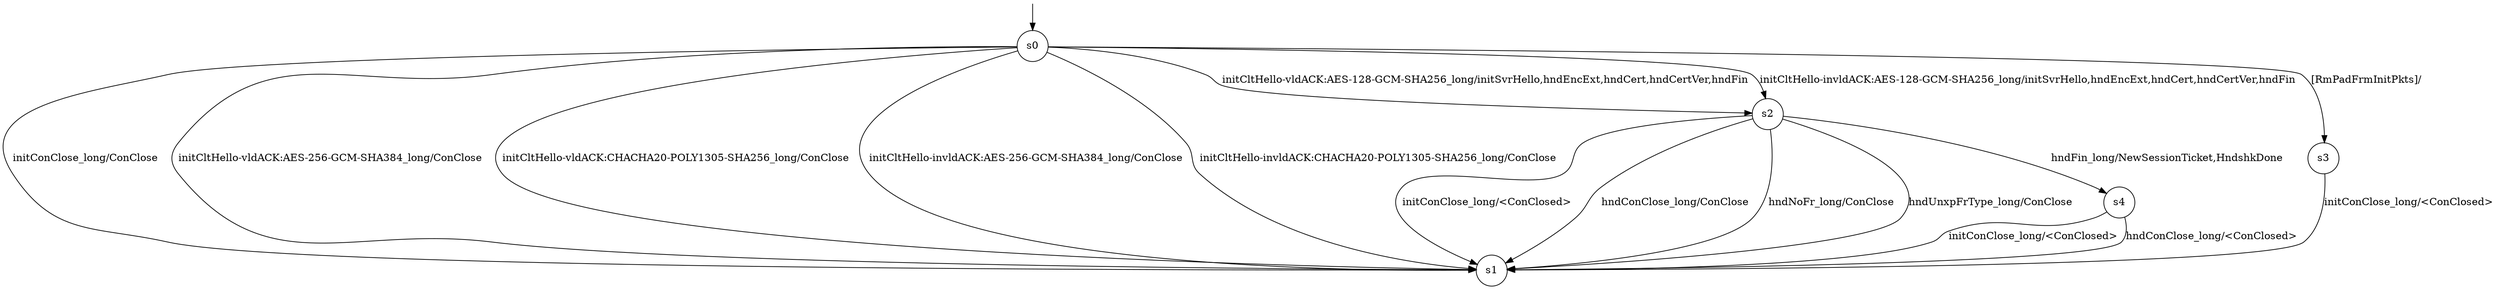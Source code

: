 digraph g {

s0 [shape="circle" label="s0"];
s1 [shape="circle" label="s1"];
s2 [shape="circle" label="s2"];
s3 [shape="circle" label="s3"];
s4 [shape="circle" label="s4"];
s0 -> s1 [label="initConClose_long/ConClose "];
s0 -> s2 [label="initCltHello-vldACK:AES-128-GCM-SHA256_long/initSvrHello,hndEncExt,hndCert,hndCertVer,hndFin "];
s0 -> s1 [label="initCltHello-vldACK:AES-256-GCM-SHA384_long/ConClose "];
s0 -> s1 [label="initCltHello-vldACK:CHACHA20-POLY1305-SHA256_long/ConClose "];
s0 -> s2 [label="initCltHello-invldACK:AES-128-GCM-SHA256_long/initSvrHello,hndEncExt,hndCert,hndCertVer,hndFin "];
s0 -> s1 [label="initCltHello-invldACK:AES-256-GCM-SHA384_long/ConClose "];
s0 -> s1 [label="initCltHello-invldACK:CHACHA20-POLY1305-SHA256_long/ConClose "];
s0 -> s3 [label="[RmPadFrmInitPkts]/ "];
s2 -> s1 [label="initConClose_long/<ConClosed> "];
s2 -> s4 [label="hndFin_long/NewSessionTicket,HndshkDone "];
s2 -> s1 [label="hndConClose_long/ConClose "];
s2 -> s1 [label="hndNoFr_long/ConClose "];
s2 -> s1 [label="hndUnxpFrType_long/ConClose "];
s3 -> s1 [label="initConClose_long/<ConClosed> "];
s4 -> s1 [label="initConClose_long/<ConClosed> "];
s4 -> s1 [label="hndConClose_long/<ConClosed> "];

__start0 [label="" shape="none" width="0" height="0"];
__start0 -> s0;

}

